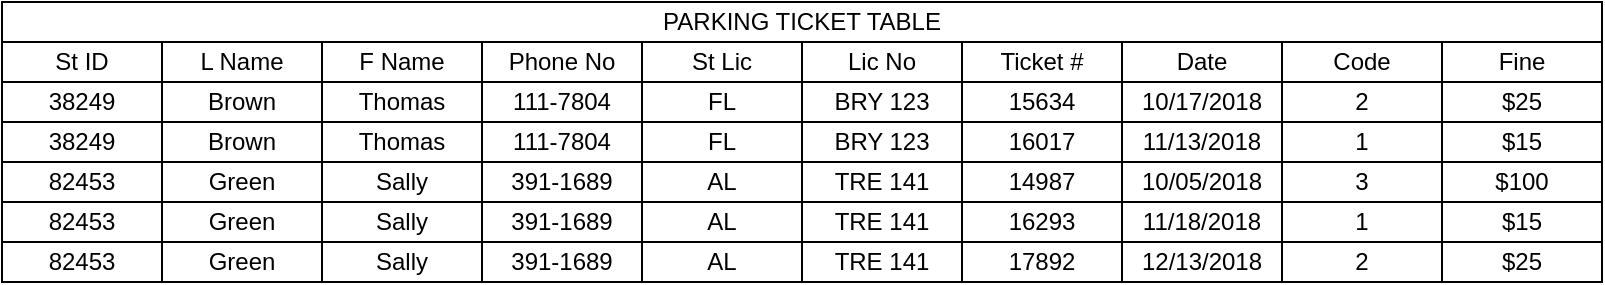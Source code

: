 <mxfile version="28.2.7">
  <diagram name="Page-1" id="AvaMco-YdOsuPRPhcN-Y">
    <mxGraphModel dx="977" dy="527" grid="1" gridSize="10" guides="1" tooltips="1" connect="1" arrows="1" fold="1" page="1" pageScale="1" pageWidth="850" pageHeight="1100" math="0" shadow="0">
      <root>
        <mxCell id="0" />
        <mxCell id="1" parent="0" />
        <mxCell id="0UQjAZHjR5uYfEtRIdzx-64" value="L Name" style="rounded=0;whiteSpace=wrap;html=1;" parent="1" vertex="1">
          <mxGeometry x="100" y="200" width="80" height="20" as="geometry" />
        </mxCell>
        <mxCell id="0UQjAZHjR5uYfEtRIdzx-65" value="St ID" style="rounded=0;whiteSpace=wrap;html=1;" parent="1" vertex="1">
          <mxGeometry x="20" y="200" width="80" height="20" as="geometry" />
        </mxCell>
        <mxCell id="0UQjAZHjR5uYfEtRIdzx-66" value="Phone No" style="rounded=0;whiteSpace=wrap;html=1;" parent="1" vertex="1">
          <mxGeometry x="260" y="200" width="80" height="20" as="geometry" />
        </mxCell>
        <mxCell id="0UQjAZHjR5uYfEtRIdzx-67" value="F Name" style="rounded=0;whiteSpace=wrap;html=1;" parent="1" vertex="1">
          <mxGeometry x="180" y="200" width="80" height="20" as="geometry" />
        </mxCell>
        <mxCell id="0UQjAZHjR5uYfEtRIdzx-68" value="Lic No" style="rounded=0;whiteSpace=wrap;html=1;" parent="1" vertex="1">
          <mxGeometry x="420" y="200" width="80" height="20" as="geometry" />
        </mxCell>
        <mxCell id="0UQjAZHjR5uYfEtRIdzx-69" value="St Lic" style="rounded=0;whiteSpace=wrap;html=1;" parent="1" vertex="1">
          <mxGeometry x="340" y="200" width="80" height="20" as="geometry" />
        </mxCell>
        <mxCell id="0UQjAZHjR5uYfEtRIdzx-70" value="Date" style="rounded=0;whiteSpace=wrap;html=1;" parent="1" vertex="1">
          <mxGeometry x="580" y="200" width="80" height="20" as="geometry" />
        </mxCell>
        <mxCell id="0UQjAZHjR5uYfEtRIdzx-71" value="Ticket #" style="rounded=0;whiteSpace=wrap;html=1;" parent="1" vertex="1">
          <mxGeometry x="500" y="200" width="80" height="20" as="geometry" />
        </mxCell>
        <mxCell id="0UQjAZHjR5uYfEtRIdzx-72" value="Fine" style="rounded=0;whiteSpace=wrap;html=1;" parent="1" vertex="1">
          <mxGeometry x="740" y="200" width="80" height="20" as="geometry" />
        </mxCell>
        <mxCell id="0UQjAZHjR5uYfEtRIdzx-73" value="Code" style="rounded=0;whiteSpace=wrap;html=1;" parent="1" vertex="1">
          <mxGeometry x="660" y="200" width="80" height="20" as="geometry" />
        </mxCell>
        <mxCell id="0UQjAZHjR5uYfEtRIdzx-74" value="Brown" style="rounded=0;whiteSpace=wrap;html=1;" parent="1" vertex="1">
          <mxGeometry x="100" y="220" width="80" height="20" as="geometry" />
        </mxCell>
        <mxCell id="0UQjAZHjR5uYfEtRIdzx-75" value="38249" style="rounded=0;whiteSpace=wrap;html=1;" parent="1" vertex="1">
          <mxGeometry x="20" y="220" width="80" height="20" as="geometry" />
        </mxCell>
        <mxCell id="0UQjAZHjR5uYfEtRIdzx-76" value="&lt;div&gt;111-7804&lt;/div&gt;" style="rounded=0;whiteSpace=wrap;html=1;" parent="1" vertex="1">
          <mxGeometry x="260" y="220" width="80" height="20" as="geometry" />
        </mxCell>
        <mxCell id="0UQjAZHjR5uYfEtRIdzx-77" value="Thomas" style="rounded=0;whiteSpace=wrap;html=1;" parent="1" vertex="1">
          <mxGeometry x="180" y="220" width="80" height="20" as="geometry" />
        </mxCell>
        <mxCell id="0UQjAZHjR5uYfEtRIdzx-78" value="BRY 123" style="rounded=0;whiteSpace=wrap;html=1;" parent="1" vertex="1">
          <mxGeometry x="420" y="220" width="80" height="20" as="geometry" />
        </mxCell>
        <mxCell id="0UQjAZHjR5uYfEtRIdzx-79" value="FL" style="rounded=0;whiteSpace=wrap;html=1;" parent="1" vertex="1">
          <mxGeometry x="340" y="220" width="80" height="20" as="geometry" />
        </mxCell>
        <mxCell id="0UQjAZHjR5uYfEtRIdzx-80" value="10/17/2018" style="rounded=0;whiteSpace=wrap;html=1;" parent="1" vertex="1">
          <mxGeometry x="580" y="220" width="80" height="20" as="geometry" />
        </mxCell>
        <mxCell id="0UQjAZHjR5uYfEtRIdzx-81" value="15634" style="rounded=0;whiteSpace=wrap;html=1;" parent="1" vertex="1">
          <mxGeometry x="500" y="220" width="80" height="20" as="geometry" />
        </mxCell>
        <mxCell id="0UQjAZHjR5uYfEtRIdzx-82" value="$25" style="rounded=0;whiteSpace=wrap;html=1;" parent="1" vertex="1">
          <mxGeometry x="740" y="220" width="80" height="20" as="geometry" />
        </mxCell>
        <mxCell id="0UQjAZHjR5uYfEtRIdzx-83" value="2" style="rounded=0;whiteSpace=wrap;html=1;" parent="1" vertex="1">
          <mxGeometry x="660" y="220" width="80" height="20" as="geometry" />
        </mxCell>
        <mxCell id="0UQjAZHjR5uYfEtRIdzx-84" value="Brown" style="rounded=0;whiteSpace=wrap;html=1;" parent="1" vertex="1">
          <mxGeometry x="100" y="240" width="80" height="20" as="geometry" />
        </mxCell>
        <mxCell id="0UQjAZHjR5uYfEtRIdzx-85" value="" style="rounded=0;whiteSpace=wrap;html=1;" parent="1" vertex="1">
          <mxGeometry x="20" y="240" width="80" height="20" as="geometry" />
        </mxCell>
        <mxCell id="0UQjAZHjR5uYfEtRIdzx-86" value="&lt;div&gt;111-7804&lt;/div&gt;" style="rounded=0;whiteSpace=wrap;html=1;" parent="1" vertex="1">
          <mxGeometry x="260" y="240" width="80" height="20" as="geometry" />
        </mxCell>
        <mxCell id="0UQjAZHjR5uYfEtRIdzx-87" value="Thomas" style="rounded=0;whiteSpace=wrap;html=1;" parent="1" vertex="1">
          <mxGeometry x="180" y="240" width="80" height="20" as="geometry" />
        </mxCell>
        <mxCell id="0UQjAZHjR5uYfEtRIdzx-88" value="BRY 123" style="rounded=0;whiteSpace=wrap;html=1;" parent="1" vertex="1">
          <mxGeometry x="420" y="240" width="80" height="20" as="geometry" />
        </mxCell>
        <mxCell id="0UQjAZHjR5uYfEtRIdzx-89" value="FL" style="rounded=0;whiteSpace=wrap;html=1;" parent="1" vertex="1">
          <mxGeometry x="340" y="240" width="80" height="20" as="geometry" />
        </mxCell>
        <mxCell id="0UQjAZHjR5uYfEtRIdzx-90" value="11/13/2018" style="rounded=0;whiteSpace=wrap;html=1;" parent="1" vertex="1">
          <mxGeometry x="580" y="240" width="80" height="20" as="geometry" />
        </mxCell>
        <mxCell id="0UQjAZHjR5uYfEtRIdzx-91" value="16017" style="rounded=0;whiteSpace=wrap;html=1;" parent="1" vertex="1">
          <mxGeometry x="500" y="240" width="80" height="20" as="geometry" />
        </mxCell>
        <mxCell id="0UQjAZHjR5uYfEtRIdzx-92" value="$15" style="rounded=0;whiteSpace=wrap;html=1;" parent="1" vertex="1">
          <mxGeometry x="740" y="240" width="80" height="20" as="geometry" />
        </mxCell>
        <mxCell id="0UQjAZHjR5uYfEtRIdzx-93" value="1" style="rounded=0;whiteSpace=wrap;html=1;" parent="1" vertex="1">
          <mxGeometry x="660" y="240" width="80" height="20" as="geometry" />
        </mxCell>
        <mxCell id="0UQjAZHjR5uYfEtRIdzx-94" value="Green" style="rounded=0;whiteSpace=wrap;html=1;" parent="1" vertex="1">
          <mxGeometry x="100" y="260" width="80" height="20" as="geometry" />
        </mxCell>
        <mxCell id="0UQjAZHjR5uYfEtRIdzx-95" value="82453" style="rounded=0;whiteSpace=wrap;html=1;" parent="1" vertex="1">
          <mxGeometry x="20" y="260" width="80" height="20" as="geometry" />
        </mxCell>
        <mxCell id="0UQjAZHjR5uYfEtRIdzx-96" value="391-1689" style="rounded=0;whiteSpace=wrap;html=1;" parent="1" vertex="1">
          <mxGeometry x="260" y="260" width="80" height="20" as="geometry" />
        </mxCell>
        <mxCell id="0UQjAZHjR5uYfEtRIdzx-97" value="Sally" style="rounded=0;whiteSpace=wrap;html=1;" parent="1" vertex="1">
          <mxGeometry x="180" y="260" width="80" height="20" as="geometry" />
        </mxCell>
        <mxCell id="0UQjAZHjR5uYfEtRIdzx-98" value="TRE 141" style="rounded=0;whiteSpace=wrap;html=1;" parent="1" vertex="1">
          <mxGeometry x="420" y="260" width="80" height="20" as="geometry" />
        </mxCell>
        <mxCell id="0UQjAZHjR5uYfEtRIdzx-99" value="AL" style="rounded=0;whiteSpace=wrap;html=1;" parent="1" vertex="1">
          <mxGeometry x="340" y="260" width="80" height="20" as="geometry" />
        </mxCell>
        <mxCell id="0UQjAZHjR5uYfEtRIdzx-100" value="10/05/2018" style="rounded=0;whiteSpace=wrap;html=1;" parent="1" vertex="1">
          <mxGeometry x="580" y="260" width="80" height="20" as="geometry" />
        </mxCell>
        <mxCell id="0UQjAZHjR5uYfEtRIdzx-101" value="14987" style="rounded=0;whiteSpace=wrap;html=1;" parent="1" vertex="1">
          <mxGeometry x="500" y="260" width="80" height="20" as="geometry" />
        </mxCell>
        <mxCell id="0UQjAZHjR5uYfEtRIdzx-102" value="$100" style="rounded=0;whiteSpace=wrap;html=1;" parent="1" vertex="1">
          <mxGeometry x="740" y="260" width="80" height="20" as="geometry" />
        </mxCell>
        <mxCell id="0UQjAZHjR5uYfEtRIdzx-103" value="3" style="rounded=0;whiteSpace=wrap;html=1;" parent="1" vertex="1">
          <mxGeometry x="660" y="260" width="80" height="20" as="geometry" />
        </mxCell>
        <mxCell id="0UQjAZHjR5uYfEtRIdzx-104" value="Green" style="rounded=0;whiteSpace=wrap;html=1;" parent="1" vertex="1">
          <mxGeometry x="100" y="280" width="80" height="20" as="geometry" />
        </mxCell>
        <mxCell id="0UQjAZHjR5uYfEtRIdzx-105" value="82453" style="rounded=0;whiteSpace=wrap;html=1;" parent="1" vertex="1">
          <mxGeometry x="20" y="280" width="80" height="20" as="geometry" />
        </mxCell>
        <mxCell id="0UQjAZHjR5uYfEtRIdzx-106" value="391-1689" style="rounded=0;whiteSpace=wrap;html=1;" parent="1" vertex="1">
          <mxGeometry x="260" y="280" width="80" height="20" as="geometry" />
        </mxCell>
        <mxCell id="0UQjAZHjR5uYfEtRIdzx-107" value="Sally" style="rounded=0;whiteSpace=wrap;html=1;" parent="1" vertex="1">
          <mxGeometry x="180" y="280" width="80" height="20" as="geometry" />
        </mxCell>
        <mxCell id="0UQjAZHjR5uYfEtRIdzx-108" value="TRE 141" style="rounded=0;whiteSpace=wrap;html=1;" parent="1" vertex="1">
          <mxGeometry x="420" y="280" width="80" height="20" as="geometry" />
        </mxCell>
        <mxCell id="0UQjAZHjR5uYfEtRIdzx-109" value="AL" style="rounded=0;whiteSpace=wrap;html=1;" parent="1" vertex="1">
          <mxGeometry x="340" y="280" width="80" height="20" as="geometry" />
        </mxCell>
        <mxCell id="0UQjAZHjR5uYfEtRIdzx-110" value="11/18/2018" style="rounded=0;whiteSpace=wrap;html=1;" parent="1" vertex="1">
          <mxGeometry x="580" y="280" width="80" height="20" as="geometry" />
        </mxCell>
        <mxCell id="0UQjAZHjR5uYfEtRIdzx-111" value="16293" style="rounded=0;whiteSpace=wrap;html=1;" parent="1" vertex="1">
          <mxGeometry x="500" y="280" width="80" height="20" as="geometry" />
        </mxCell>
        <mxCell id="0UQjAZHjR5uYfEtRIdzx-112" value="$15" style="rounded=0;whiteSpace=wrap;html=1;" parent="1" vertex="1">
          <mxGeometry x="740" y="280" width="80" height="20" as="geometry" />
        </mxCell>
        <mxCell id="0UQjAZHjR5uYfEtRIdzx-113" value="1" style="rounded=0;whiteSpace=wrap;html=1;" parent="1" vertex="1">
          <mxGeometry x="660" y="280" width="80" height="20" as="geometry" />
        </mxCell>
        <mxCell id="0UQjAZHjR5uYfEtRIdzx-114" value="Green" style="rounded=0;whiteSpace=wrap;html=1;" parent="1" vertex="1">
          <mxGeometry x="100" y="300" width="80" height="20" as="geometry" />
        </mxCell>
        <mxCell id="0UQjAZHjR5uYfEtRIdzx-115" value="82453" style="rounded=0;whiteSpace=wrap;html=1;" parent="1" vertex="1">
          <mxGeometry x="20" y="300" width="80" height="20" as="geometry" />
        </mxCell>
        <mxCell id="0UQjAZHjR5uYfEtRIdzx-116" value="391-1689" style="rounded=0;whiteSpace=wrap;html=1;" parent="1" vertex="1">
          <mxGeometry x="260" y="300" width="80" height="20" as="geometry" />
        </mxCell>
        <mxCell id="0UQjAZHjR5uYfEtRIdzx-117" value="Sally" style="rounded=0;whiteSpace=wrap;html=1;" parent="1" vertex="1">
          <mxGeometry x="180" y="300" width="80" height="20" as="geometry" />
        </mxCell>
        <mxCell id="0UQjAZHjR5uYfEtRIdzx-118" value="TRE 141" style="rounded=0;whiteSpace=wrap;html=1;" parent="1" vertex="1">
          <mxGeometry x="420" y="300" width="80" height="20" as="geometry" />
        </mxCell>
        <mxCell id="0UQjAZHjR5uYfEtRIdzx-119" value="AL" style="rounded=0;whiteSpace=wrap;html=1;" parent="1" vertex="1">
          <mxGeometry x="340" y="300" width="80" height="20" as="geometry" />
        </mxCell>
        <mxCell id="0UQjAZHjR5uYfEtRIdzx-120" value="12/13/2018" style="rounded=0;whiteSpace=wrap;html=1;" parent="1" vertex="1">
          <mxGeometry x="580" y="300" width="80" height="20" as="geometry" />
        </mxCell>
        <mxCell id="0UQjAZHjR5uYfEtRIdzx-121" value="17892" style="rounded=0;whiteSpace=wrap;html=1;" parent="1" vertex="1">
          <mxGeometry x="500" y="300" width="80" height="20" as="geometry" />
        </mxCell>
        <mxCell id="0UQjAZHjR5uYfEtRIdzx-122" value="$25" style="rounded=0;whiteSpace=wrap;html=1;" parent="1" vertex="1">
          <mxGeometry x="740" y="300" width="80" height="20" as="geometry" />
        </mxCell>
        <mxCell id="0UQjAZHjR5uYfEtRIdzx-123" value="2" style="rounded=0;whiteSpace=wrap;html=1;" parent="1" vertex="1">
          <mxGeometry x="660" y="300" width="80" height="20" as="geometry" />
        </mxCell>
        <mxCell id="r2siFuNWQ3NmHAQ4Ji6S-1" value="PARKING TICKET TABLE" style="rounded=0;whiteSpace=wrap;html=1;" vertex="1" parent="1">
          <mxGeometry x="20" y="180" width="800" height="20" as="geometry" />
        </mxCell>
        <mxCell id="r2siFuNWQ3NmHAQ4Ji6S-2" value="38249" style="rounded=0;whiteSpace=wrap;html=1;" vertex="1" parent="1">
          <mxGeometry x="20" y="240" width="80" height="20" as="geometry" />
        </mxCell>
      </root>
    </mxGraphModel>
  </diagram>
</mxfile>
